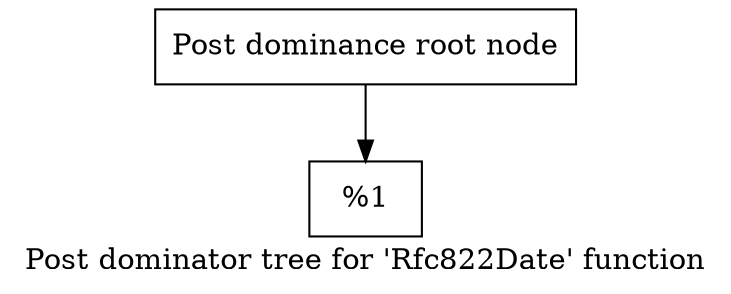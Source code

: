 digraph "Post dominator tree for 'Rfc822Date' function" {
	label="Post dominator tree for 'Rfc822Date' function";

	Node0x9ff940 [shape=record,label="{Post dominance root node}"];
	Node0x9ff940 -> Node0xa01a90;
	Node0xa01a90 [shape=record,label="{%1}"];
}
